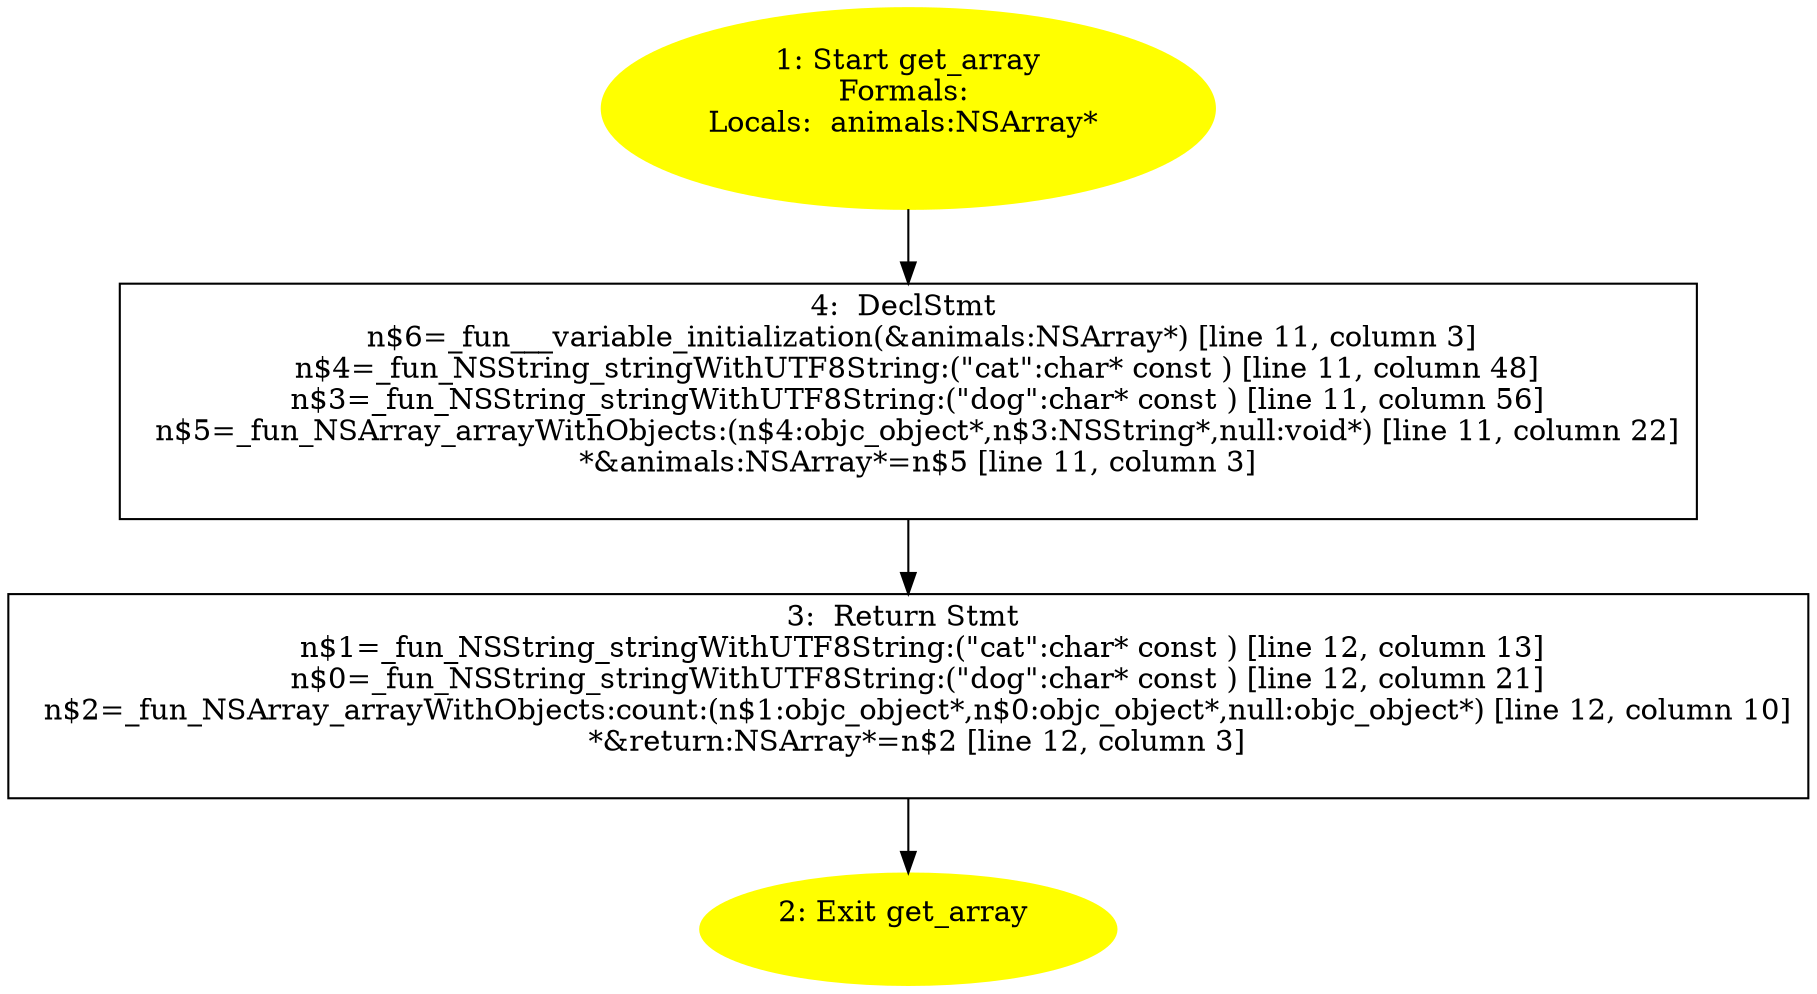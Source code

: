 /* @generated */
digraph cfg {
"get_array.bca6b16c85e5b8ba530f380271b2ec79_1" [label="1: Start get_array\nFormals: \nLocals:  animals:NSArray* \n  " color=yellow style=filled]
	

	 "get_array.bca6b16c85e5b8ba530f380271b2ec79_1" -> "get_array.bca6b16c85e5b8ba530f380271b2ec79_4" ;
"get_array.bca6b16c85e5b8ba530f380271b2ec79_2" [label="2: Exit get_array \n  " color=yellow style=filled]
	

"get_array.bca6b16c85e5b8ba530f380271b2ec79_3" [label="3:  Return Stmt \n   n$1=_fun_NSString_stringWithUTF8String:(\"cat\":char* const ) [line 12, column 13]\n  n$0=_fun_NSString_stringWithUTF8String:(\"dog\":char* const ) [line 12, column 21]\n  n$2=_fun_NSArray_arrayWithObjects:count:(n$1:objc_object*,n$0:objc_object*,null:objc_object*) [line 12, column 10]\n  *&return:NSArray*=n$2 [line 12, column 3]\n " shape="box"]
	

	 "get_array.bca6b16c85e5b8ba530f380271b2ec79_3" -> "get_array.bca6b16c85e5b8ba530f380271b2ec79_2" ;
"get_array.bca6b16c85e5b8ba530f380271b2ec79_4" [label="4:  DeclStmt \n   n$6=_fun___variable_initialization(&animals:NSArray*) [line 11, column 3]\n  n$4=_fun_NSString_stringWithUTF8String:(\"cat\":char* const ) [line 11, column 48]\n  n$3=_fun_NSString_stringWithUTF8String:(\"dog\":char* const ) [line 11, column 56]\n  n$5=_fun_NSArray_arrayWithObjects:(n$4:objc_object*,n$3:NSString*,null:void*) [line 11, column 22]\n  *&animals:NSArray*=n$5 [line 11, column 3]\n " shape="box"]
	

	 "get_array.bca6b16c85e5b8ba530f380271b2ec79_4" -> "get_array.bca6b16c85e5b8ba530f380271b2ec79_3" ;
}
